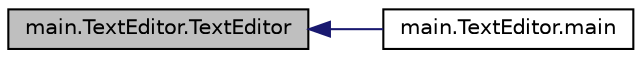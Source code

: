 digraph "main.TextEditor.TextEditor"
{
  edge [fontname="Helvetica",fontsize="10",labelfontname="Helvetica",labelfontsize="10"];
  node [fontname="Helvetica",fontsize="10",shape=record];
  rankdir="LR";
  Node1 [label="main.TextEditor.TextEditor",height=0.2,width=0.4,color="black", fillcolor="grey75", style="filled", fontcolor="black"];
  Node1 -> Node2 [dir="back",color="midnightblue",fontsize="10",style="solid",fontname="Helvetica"];
  Node2 [label="main.TextEditor.main",height=0.2,width=0.4,color="black", fillcolor="white", style="filled",URL="$classmain_1_1_text_editor.html#aeaa2d26fb5b51c43e75de4add2c2e218"];
}
